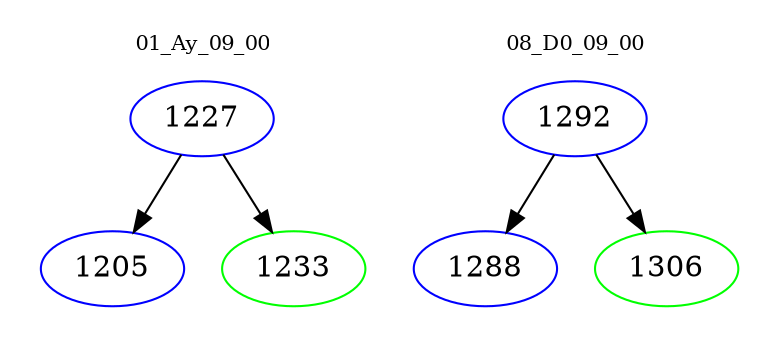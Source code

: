 digraph{
subgraph cluster_0 {
color = white
label = "01_Ay_09_00";
fontsize=10;
T0_1227 [label="1227", color="blue"]
T0_1227 -> T0_1205 [color="black"]
T0_1205 [label="1205", color="blue"]
T0_1227 -> T0_1233 [color="black"]
T0_1233 [label="1233", color="green"]
}
subgraph cluster_1 {
color = white
label = "08_D0_09_00";
fontsize=10;
T1_1292 [label="1292", color="blue"]
T1_1292 -> T1_1288 [color="black"]
T1_1288 [label="1288", color="blue"]
T1_1292 -> T1_1306 [color="black"]
T1_1306 [label="1306", color="green"]
}
}

